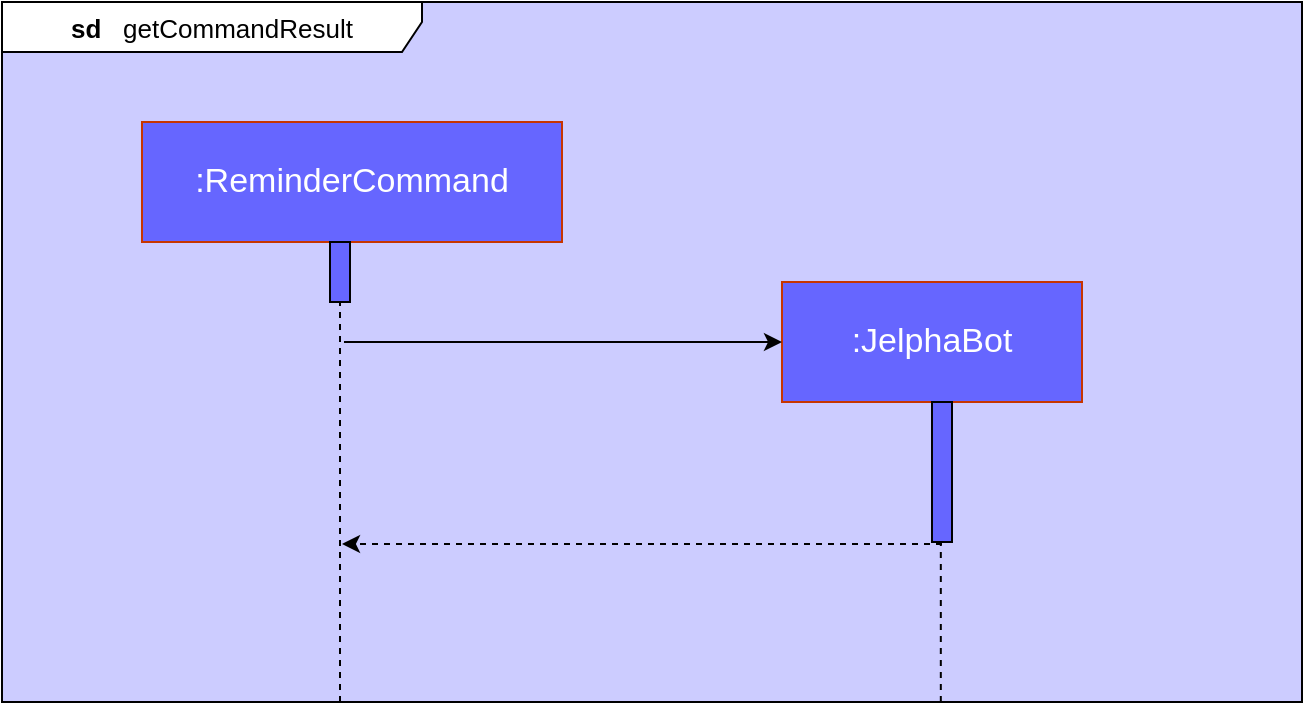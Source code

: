 <mxfile version="12.9.9" type="device"><diagram id="8nA2ZPJFM3wmrsE_MuTr" name="Page-1"><mxGraphModel dx="925" dy="632" grid="1" gridSize="10" guides="1" tooltips="1" connect="1" arrows="1" fold="1" page="1" pageScale="1" pageWidth="827" pageHeight="1169" math="0" shadow="0"><root><mxCell id="0"/><mxCell id="1" parent="0"/><mxCell id="iqswkxmGJfXqK92fiffK-14" value="" style="rounded=0;whiteSpace=wrap;html=1;fillColor=#CCCCFF;strokeColor=#6c8ebf;" parent="1" vertex="1"><mxGeometry x="180" y="570" width="650" height="350" as="geometry"/></mxCell><mxCell id="iqswkxmGJfXqK92fiffK-2" value="&lt;b&gt;sd&lt;/b&gt;&amp;nbsp; &amp;nbsp;getCommandResult" style="shape=umlFrame;whiteSpace=wrap;html=1;fontSize=13;width=210;height=25;align=center;" parent="1" vertex="1"><mxGeometry x="180" y="570" width="650" height="350" as="geometry"/></mxCell><mxCell id="FTK14e9XcM5mfNb7xlVp-4" value=":ReminderCommand" style="rounded=0;whiteSpace=wrap;html=1;fontFamily=Helvetica;fillColor=#6666FF;strokeColor=#C73500;fontColor=#ffffff;fontSize=17;" parent="1" vertex="1"><mxGeometry x="250" y="630" width="210" height="60" as="geometry"/></mxCell><mxCell id="FTK14e9XcM5mfNb7xlVp-5" value=":JelphaBot" style="rounded=0;whiteSpace=wrap;html=1;fontFamily=Helvetica;fillColor=#6666FF;strokeColor=#C73500;fontColor=#ffffff;fontSize=17;" parent="1" vertex="1"><mxGeometry x="570" y="710" width="150" height="60" as="geometry"/></mxCell><mxCell id="FTK14e9XcM5mfNb7xlVp-7" value="" style="endArrow=none;dashed=1;html=1;" parent="1" edge="1"><mxGeometry width="50" height="50" relative="1" as="geometry"><mxPoint x="349" y="920" as="sourcePoint"/><mxPoint x="349" y="720" as="targetPoint"/></mxGeometry></mxCell><mxCell id="FTK14e9XcM5mfNb7xlVp-12" value="" style="endArrow=classic;html=1;entryX=0.25;entryY=0;entryDx=0;entryDy=0;" parent="1" edge="1"><mxGeometry width="50" height="50" relative="1" as="geometry"><mxPoint x="350.99" y="740" as="sourcePoint"/><mxPoint x="569.99" y="740" as="targetPoint"/></mxGeometry></mxCell><mxCell id="vqj3I3xyiFRp0q4h9ghc-15" value="" style="endArrow=classic;html=1;dashed=1;fontSize=16;" parent="1" edge="1"><mxGeometry width="50" height="50" relative="1" as="geometry"><mxPoint x="650" y="841" as="sourcePoint"/><mxPoint x="350" y="841" as="targetPoint"/></mxGeometry></mxCell><mxCell id="ykKZT_JwggnbRb3W6PTN-1" value="" style="rounded=0;whiteSpace=wrap;html=1;fillColor=#6666FF;" vertex="1" parent="1"><mxGeometry x="645" y="770" width="10" height="70" as="geometry"/></mxCell><mxCell id="ykKZT_JwggnbRb3W6PTN-2" value="" style="endArrow=none;dashed=1;html=1;" edge="1" parent="1"><mxGeometry width="50" height="50" relative="1" as="geometry"><mxPoint x="649.41" y="920" as="sourcePoint"/><mxPoint x="649.41" y="840" as="targetPoint"/></mxGeometry></mxCell><mxCell id="ykKZT_JwggnbRb3W6PTN-3" value="" style="rounded=0;whiteSpace=wrap;html=1;fillColor=#6666FF;" vertex="1" parent="1"><mxGeometry x="344" y="690" width="10" height="30" as="geometry"/></mxCell></root></mxGraphModel></diagram></mxfile>